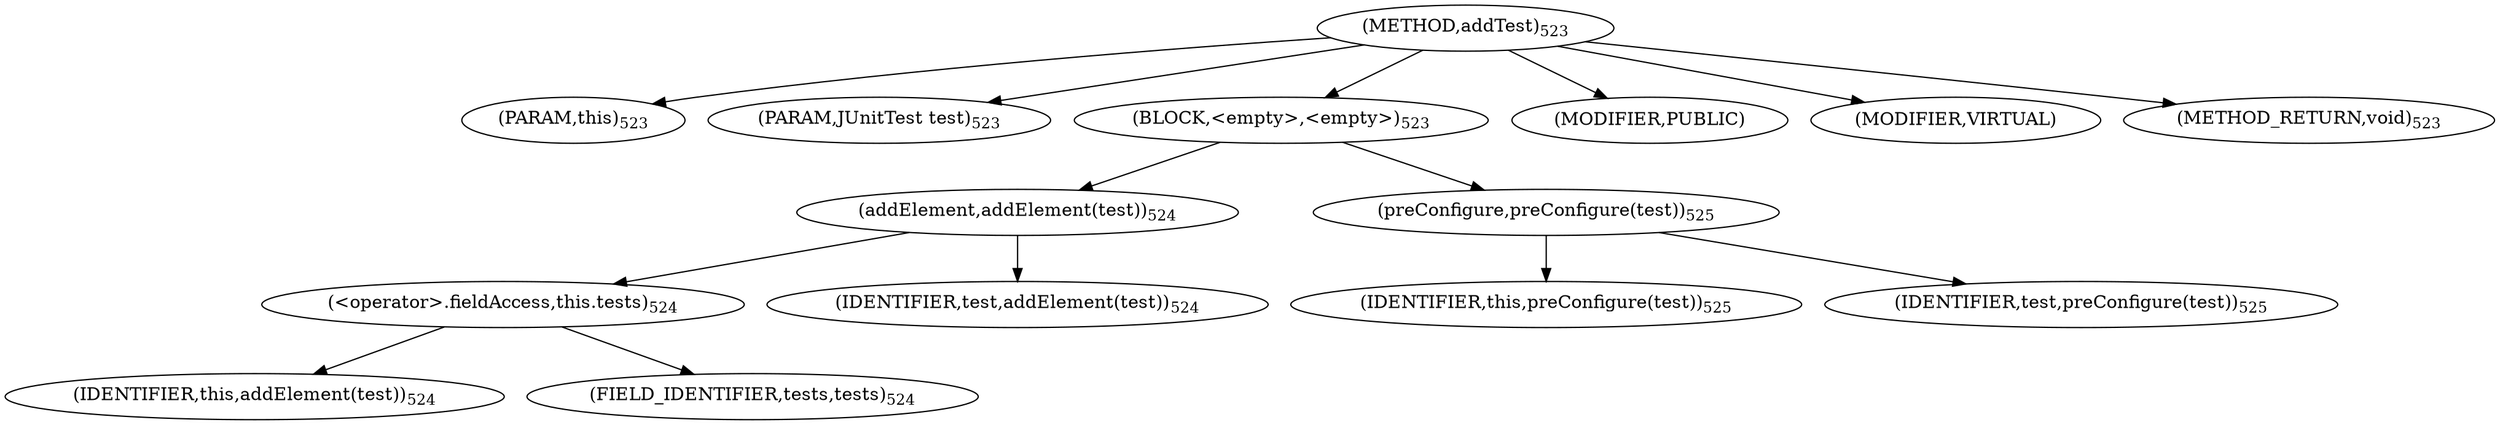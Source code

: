 digraph "addTest" {  
"729" [label = <(METHOD,addTest)<SUB>523</SUB>> ]
"45" [label = <(PARAM,this)<SUB>523</SUB>> ]
"730" [label = <(PARAM,JUnitTest test)<SUB>523</SUB>> ]
"731" [label = <(BLOCK,&lt;empty&gt;,&lt;empty&gt;)<SUB>523</SUB>> ]
"732" [label = <(addElement,addElement(test))<SUB>524</SUB>> ]
"733" [label = <(&lt;operator&gt;.fieldAccess,this.tests)<SUB>524</SUB>> ]
"734" [label = <(IDENTIFIER,this,addElement(test))<SUB>524</SUB>> ]
"735" [label = <(FIELD_IDENTIFIER,tests,tests)<SUB>524</SUB>> ]
"736" [label = <(IDENTIFIER,test,addElement(test))<SUB>524</SUB>> ]
"737" [label = <(preConfigure,preConfigure(test))<SUB>525</SUB>> ]
"44" [label = <(IDENTIFIER,this,preConfigure(test))<SUB>525</SUB>> ]
"738" [label = <(IDENTIFIER,test,preConfigure(test))<SUB>525</SUB>> ]
"739" [label = <(MODIFIER,PUBLIC)> ]
"740" [label = <(MODIFIER,VIRTUAL)> ]
"741" [label = <(METHOD_RETURN,void)<SUB>523</SUB>> ]
  "729" -> "45" 
  "729" -> "730" 
  "729" -> "731" 
  "729" -> "739" 
  "729" -> "740" 
  "729" -> "741" 
  "731" -> "732" 
  "731" -> "737" 
  "732" -> "733" 
  "732" -> "736" 
  "733" -> "734" 
  "733" -> "735" 
  "737" -> "44" 
  "737" -> "738" 
}
